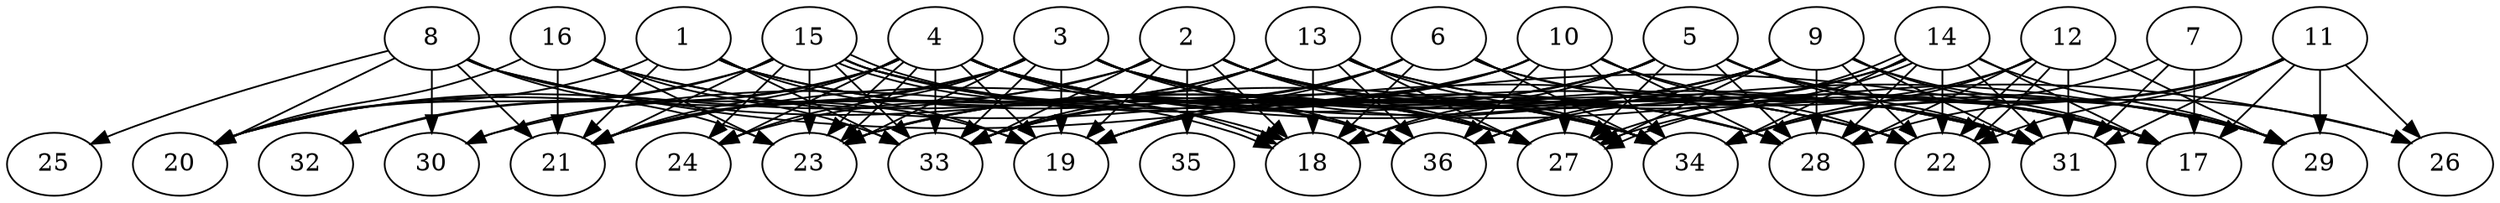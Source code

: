 // DAG (tier=3-complex, mode=compute, n=36, ccr=0.487, fat=0.741, density=0.719, regular=0.227, jump=0.232, mindata=1048576, maxdata=16777216)
// DAG automatically generated by daggen at Sun Aug 24 16:33:34 2025
// /home/ermia/Project/Environments/daggen/bin/daggen --dot --ccr 0.487 --fat 0.741 --regular 0.227 --density 0.719 --jump 0.232 --mindata 1048576 --maxdata 16777216 -n 36 
digraph G {
  1 [size="2368277475528447885312", alpha="0.17", expect_size="1184138737764223942656"]
  1 -> 19 [size ="1421384941043712"]
  1 -> 20 [size ="1421384941043712"]
  1 -> 21 [size ="1421384941043712"]
  1 -> 27 [size ="1421384941043712"]
  1 -> 33 [size ="1421384941043712"]
  1 -> 34 [size ="1421384941043712"]
  2 [size="14871443881724822", alpha="0.12", expect_size="7435721940862411"]
  2 -> 17 [size ="595711368364032"]
  2 -> 18 [size ="595711368364032"]
  2 -> 19 [size ="595711368364032"]
  2 -> 20 [size ="595711368364032"]
  2 -> 21 [size ="595711368364032"]
  2 -> 27 [size ="595711368364032"]
  2 -> 28 [size ="595711368364032"]
  2 -> 31 [size ="595711368364032"]
  2 -> 33 [size ="595711368364032"]
  2 -> 34 [size ="595711368364032"]
  2 -> 35 [size ="595711368364032"]
  3 [size="3016344290977644544000", alpha="0.14", expect_size="1508172145488822272000"]
  3 -> 19 [size ="1670105582796800"]
  3 -> 20 [size ="1670105582796800"]
  3 -> 21 [size ="1670105582796800"]
  3 -> 22 [size ="1670105582796800"]
  3 -> 23 [size ="1670105582796800"]
  3 -> 24 [size ="1670105582796800"]
  3 -> 26 [size ="1670105582796800"]
  3 -> 27 [size ="1670105582796800"]
  3 -> 31 [size ="1670105582796800"]
  3 -> 33 [size ="1670105582796800"]
  3 -> 34 [size ="1670105582796800"]
  3 -> 36 [size ="1670105582796800"]
  4 [size="4070102516577612070912", alpha="0.01", expect_size="2035051258288806035456"]
  4 -> 18 [size ="2039358383194112"]
  4 -> 19 [size ="2039358383194112"]
  4 -> 21 [size ="2039358383194112"]
  4 -> 23 [size ="2039358383194112"]
  4 -> 23 [size ="2039358383194112"]
  4 -> 24 [size ="2039358383194112"]
  4 -> 27 [size ="2039358383194112"]
  4 -> 28 [size ="2039358383194112"]
  4 -> 29 [size ="2039358383194112"]
  4 -> 30 [size ="2039358383194112"]
  4 -> 31 [size ="2039358383194112"]
  4 -> 32 [size ="2039358383194112"]
  4 -> 33 [size ="2039358383194112"]
  4 -> 34 [size ="2039358383194112"]
  4 -> 36 [size ="2039358383194112"]
  5 [size="2295423350659733", alpha="0.17", expect_size="1147711675329866"]
  5 -> 17 [size ="88550154436608"]
  5 -> 18 [size ="88550154436608"]
  5 -> 19 [size ="88550154436608"]
  5 -> 23 [size ="88550154436608"]
  5 -> 26 [size ="88550154436608"]
  5 -> 27 [size ="88550154436608"]
  5 -> 28 [size ="88550154436608"]
  5 -> 31 [size ="88550154436608"]
  5 -> 33 [size ="88550154436608"]
  6 [size="1516625803452874752", alpha="0.19", expect_size="758312901726437376"]
  6 -> 18 [size ="10560284393472"]
  6 -> 19 [size ="10560284393472"]
  6 -> 23 [size ="10560284393472"]
  6 -> 29 [size ="10560284393472"]
  6 -> 31 [size ="10560284393472"]
  6 -> 33 [size ="10560284393472"]
  6 -> 34 [size ="10560284393472"]
  7 [size="1135780888491543494656", alpha="0.15", expect_size="567890444245771747328"]
  7 -> 17 [size ="870869387706368"]
  7 -> 31 [size ="870869387706368"]
  7 -> 34 [size ="870869387706368"]
  8 [size="4412080184580020109312", alpha="0.15", expect_size="2206040092290010054656"]
  8 -> 17 [size ="2152049475059712"]
  8 -> 19 [size ="2152049475059712"]
  8 -> 20 [size ="2152049475059712"]
  8 -> 21 [size ="2152049475059712"]
  8 -> 23 [size ="2152049475059712"]
  8 -> 25 [size ="2152049475059712"]
  8 -> 30 [size ="2152049475059712"]
  8 -> 34 [size ="2152049475059712"]
  9 [size="53075984999514112000", alpha="0.13", expect_size="26537992499757056000"]
  9 -> 17 [size ="112985322291200"]
  9 -> 19 [size ="112985322291200"]
  9 -> 21 [size ="112985322291200"]
  9 -> 22 [size ="112985322291200"]
  9 -> 23 [size ="112985322291200"]
  9 -> 27 [size ="112985322291200"]
  9 -> 28 [size ="112985322291200"]
  9 -> 29 [size ="112985322291200"]
  9 -> 31 [size ="112985322291200"]
  9 -> 36 [size ="112985322291200"]
  10 [size="452803662225317298176", alpha="0.05", expect_size="226401831112658649088"]
  10 -> 19 [size ="471733379268608"]
  10 -> 22 [size ="471733379268608"]
  10 -> 27 [size ="471733379268608"]
  10 -> 28 [size ="471733379268608"]
  10 -> 30 [size ="471733379268608"]
  10 -> 31 [size ="471733379268608"]
  10 -> 33 [size ="471733379268608"]
  10 -> 34 [size ="471733379268608"]
  10 -> 36 [size ="471733379268608"]
  11 [size="2452772084841971712000", alpha="0.15", expect_size="1226386042420985856000"]
  11 -> 17 [size ="1454994830131200"]
  11 -> 22 [size ="1454994830131200"]
  11 -> 26 [size ="1454994830131200"]
  11 -> 28 [size ="1454994830131200"]
  11 -> 29 [size ="1454994830131200"]
  11 -> 31 [size ="1454994830131200"]
  11 -> 34 [size ="1454994830131200"]
  12 [size="21236202781201000", alpha="0.03", expect_size="10618101390600500"]
  12 -> 22 [size ="12444701294592"]
  12 -> 22 [size ="12444701294592"]
  12 -> 27 [size ="12444701294592"]
  12 -> 28 [size ="12444701294592"]
  12 -> 29 [size ="12444701294592"]
  12 -> 31 [size ="12444701294592"]
  12 -> 34 [size ="12444701294592"]
  13 [size="3847197331265517780992", alpha="0.19", expect_size="1923598665632758890496"]
  13 -> 17 [size ="1964202663084032"]
  13 -> 18 [size ="1964202663084032"]
  13 -> 21 [size ="1964202663084032"]
  13 -> 24 [size ="1964202663084032"]
  13 -> 27 [size ="1964202663084032"]
  13 -> 29 [size ="1964202663084032"]
  13 -> 33 [size ="1964202663084032"]
  13 -> 34 [size ="1964202663084032"]
  13 -> 36 [size ="1964202663084032"]
  14 [size="834409965417210880", alpha="0.19", expect_size="417204982708605440"]
  14 -> 17 [size ="320070098092032"]
  14 -> 18 [size ="320070098092032"]
  14 -> 22 [size ="320070098092032"]
  14 -> 27 [size ="320070098092032"]
  14 -> 27 [size ="320070098092032"]
  14 -> 28 [size ="320070098092032"]
  14 -> 29 [size ="320070098092032"]
  14 -> 31 [size ="320070098092032"]
  14 -> 34 [size ="320070098092032"]
  14 -> 36 [size ="320070098092032"]
  15 [size="55506569672788192", alpha="0.18", expect_size="27753284836394096"]
  15 -> 18 [size ="1969597586604032"]
  15 -> 18 [size ="1969597586604032"]
  15 -> 20 [size ="1969597586604032"]
  15 -> 21 [size ="1969597586604032"]
  15 -> 22 [size ="1969597586604032"]
  15 -> 23 [size ="1969597586604032"]
  15 -> 24 [size ="1969597586604032"]
  15 -> 28 [size ="1969597586604032"]
  15 -> 32 [size ="1969597586604032"]
  15 -> 33 [size ="1969597586604032"]
  15 -> 36 [size ="1969597586604032"]
  16 [size="542367457969707155456", alpha="0.12", expect_size="271183728984853577728"]
  16 -> 20 [size ="532049945427968"]
  16 -> 21 [size ="532049945427968"]
  16 -> 22 [size ="532049945427968"]
  16 -> 23 [size ="532049945427968"]
  16 -> 27 [size ="532049945427968"]
  16 -> 33 [size ="532049945427968"]
  17 [size="296375947877096095744", alpha="0.16", expect_size="148187973938548047872"]
  18 [size="546544845982799232", alpha="0.02", expect_size="273272422991399616"]
  19 [size="2628327959669235515392", alpha="0.16", expect_size="1314163979834617757696"]
  20 [size="1351103122197513764864", alpha="0.11", expect_size="675551561098756882432"]
  21 [size="6372251946901650432", alpha="0.06", expect_size="3186125973450825216"]
  22 [size="2499741484521485312", alpha="0.16", expect_size="1249870742260742656"]
  23 [size="77349373142931680", alpha="0.04", expect_size="38674686571465840"]
  24 [size="34757302233723830272", alpha="0.10", expect_size="17378651116861915136"]
  25 [size="637056659372286592", alpha="0.19", expect_size="318528329686143296"]
  26 [size="1294991656884974336", alpha="0.09", expect_size="647495828442487168"]
  27 [size="976553878473163008", alpha="0.20", expect_size="488276939236581504"]
  28 [size="952619971440953856", alpha="0.11", expect_size="476309985720476928"]
  29 [size="109198951871358336", alpha="0.03", expect_size="54599475935679168"]
  30 [size="536666945995977785344", alpha="0.04", expect_size="268333472997988892672"]
  31 [size="99966279956097168", alpha="0.03", expect_size="49983139978048584"]
  32 [size="4414559809953595392", alpha="0.13", expect_size="2207279904976797696"]
  33 [size="251593323851022336000", alpha="0.20", expect_size="125796661925511168000"]
  34 [size="398882755849751104", alpha="0.12", expect_size="199441377924875552"]
  35 [size="54602571660952592", alpha="0.05", expect_size="27301285830476296"]
  36 [size="13333361431590434", alpha="0.06", expect_size="6666680715795217"]
}